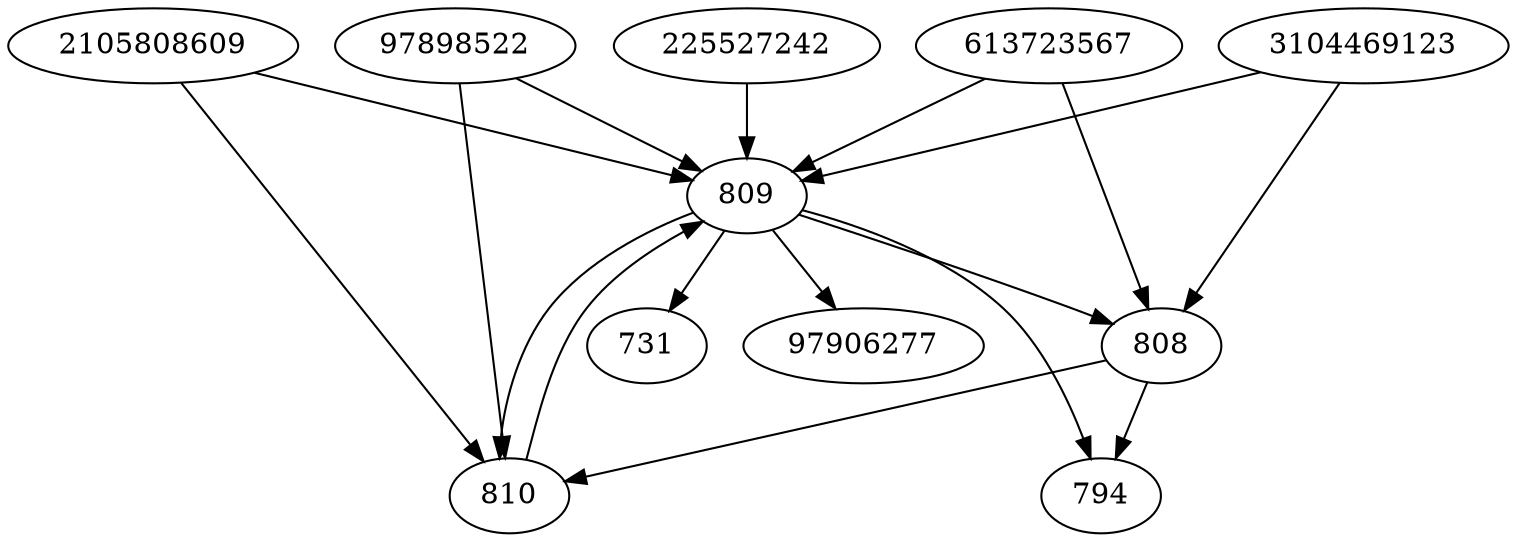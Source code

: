 strict digraph  {
2105808609;
3104469123;
97898522;
97906277;
808;
809;
225527242;
810;
613723567;
794;
731;
2105808609 -> 809;
2105808609 -> 810;
3104469123 -> 808;
3104469123 -> 809;
97898522 -> 809;
97898522 -> 810;
808 -> 810;
808 -> 794;
809 -> 731;
809 -> 97906277;
809 -> 808;
809 -> 810;
809 -> 794;
225527242 -> 809;
810 -> 809;
613723567 -> 808;
613723567 -> 809;
}
